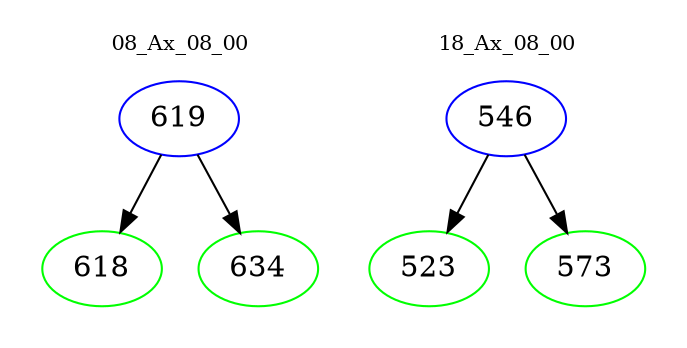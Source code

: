 digraph{
subgraph cluster_0 {
color = white
label = "08_Ax_08_00";
fontsize=10;
T0_619 [label="619", color="blue"]
T0_619 -> T0_618 [color="black"]
T0_618 [label="618", color="green"]
T0_619 -> T0_634 [color="black"]
T0_634 [label="634", color="green"]
}
subgraph cluster_1 {
color = white
label = "18_Ax_08_00";
fontsize=10;
T1_546 [label="546", color="blue"]
T1_546 -> T1_523 [color="black"]
T1_523 [label="523", color="green"]
T1_546 -> T1_573 [color="black"]
T1_573 [label="573", color="green"]
}
}
